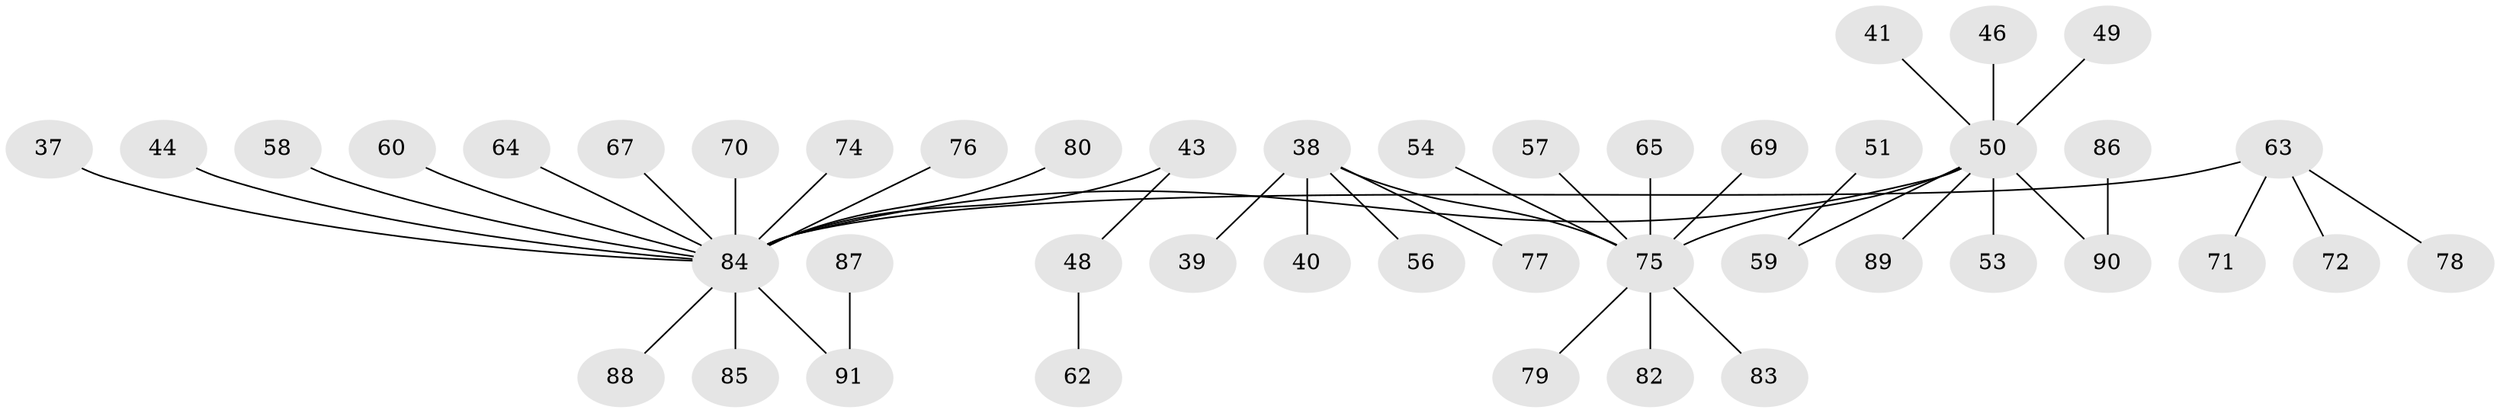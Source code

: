 // original degree distribution, {5: 0.03296703296703297, 7: 0.02197802197802198, 3: 0.08791208791208792, 6: 0.03296703296703297, 1: 0.5604395604395604, 4: 0.054945054945054944, 2: 0.2087912087912088}
// Generated by graph-tools (version 1.1) at 2025/52/03/09/25 04:52:23]
// undirected, 45 vertices, 44 edges
graph export_dot {
graph [start="1"]
  node [color=gray90,style=filled];
  37;
  38 [super="+18+24+35+30"];
  39;
  40;
  41;
  43;
  44;
  46;
  48;
  49 [super="+21"];
  50 [super="+2+6+14+36+8+17+34+31"];
  51;
  53;
  54;
  56;
  57;
  58;
  59 [super="+19+25+26+27"];
  60;
  62;
  63 [super="+13+61"];
  64;
  65;
  67;
  69;
  70;
  71;
  72;
  74;
  75 [super="+42+52+32+33"];
  76;
  77;
  78;
  79;
  80 [super="+15"];
  82;
  83;
  84 [super="+7+11+55+29+12+22+45"];
  85;
  86;
  87;
  88;
  89;
  90 [super="+81"];
  91 [super="+66"];
  37 -- 84;
  38 -- 40;
  38 -- 56;
  38 -- 75;
  38 -- 77;
  38 -- 39;
  41 -- 50;
  43 -- 48;
  43 -- 84;
  44 -- 84;
  46 -- 50;
  48 -- 62;
  49 -- 50;
  50 -- 84;
  50 -- 59;
  50 -- 89;
  50 -- 53;
  50 -- 90;
  50 -- 75;
  51 -- 59;
  54 -- 75;
  57 -- 75;
  58 -- 84;
  60 -- 84;
  63 -- 72;
  63 -- 84;
  63 -- 71;
  63 -- 78;
  64 -- 84;
  65 -- 75;
  67 -- 84;
  69 -- 75;
  70 -- 84;
  74 -- 84;
  75 -- 79;
  75 -- 82;
  75 -- 83;
  76 -- 84;
  80 -- 84;
  84 -- 88;
  84 -- 85;
  84 -- 91;
  86 -- 90;
  87 -- 91;
}
